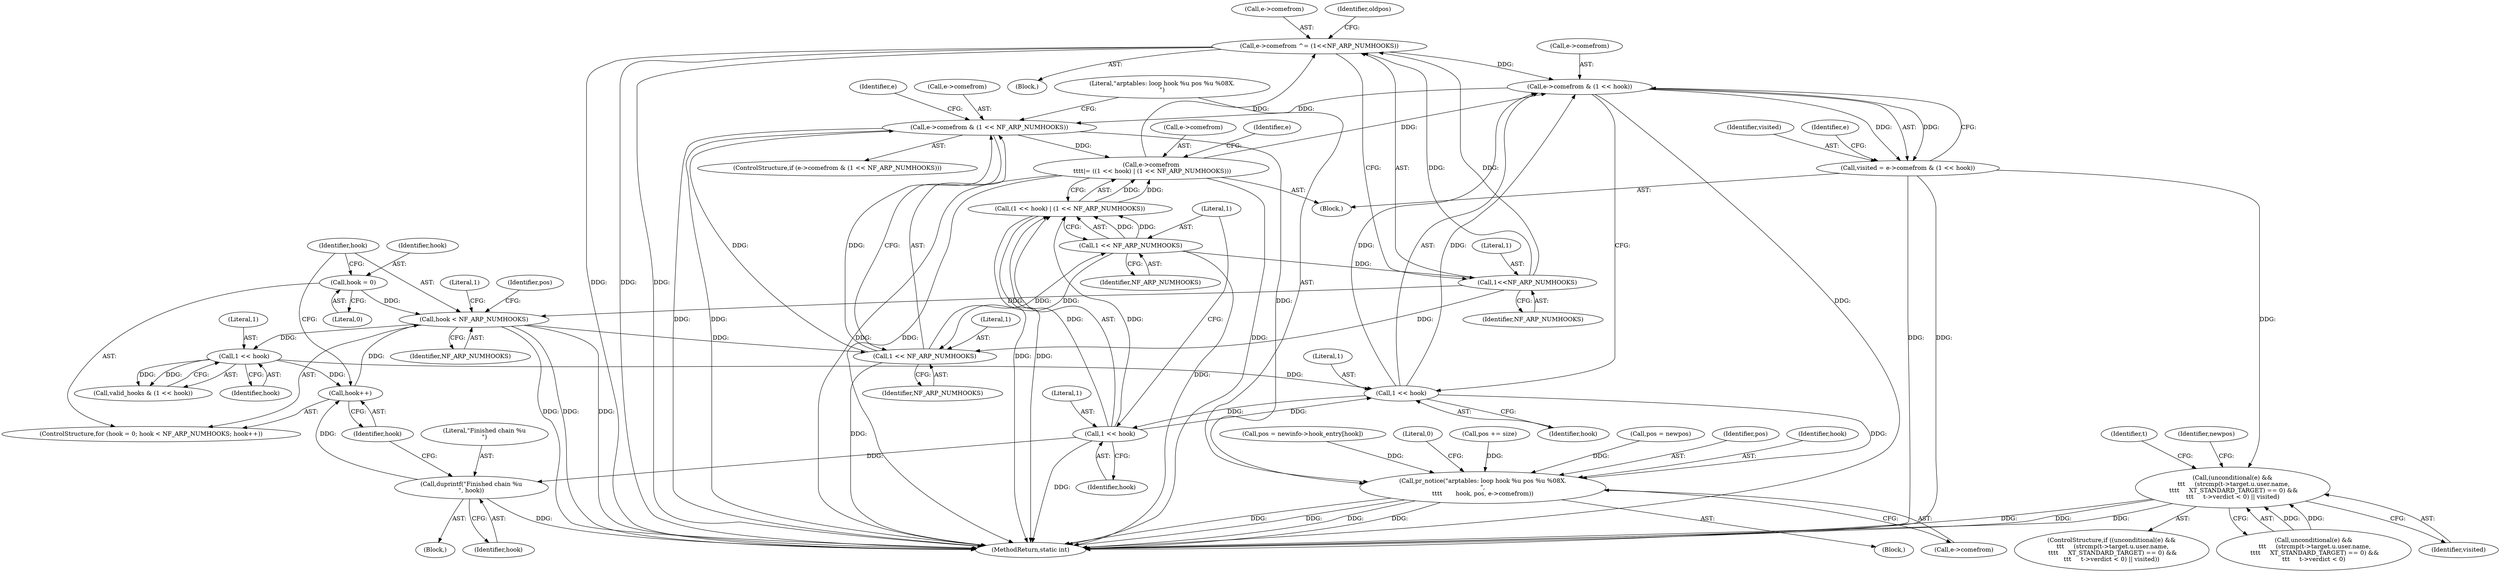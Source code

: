 digraph "0_linux_54d83fc74aa9ec72794373cb47432c5f7fb1a309_1@pointer" {
"1000264" [label="(Call,e->comefrom ^= (1<<NF_ARP_NUMHOOKS))"];
"1000192" [label="(Call,e->comefrom\n \t\t\t\t|= ((1 << hook) | (1 << NF_ARP_NUMHOOKS)))"];
"1000175" [label="(Call,e->comefrom & (1 << NF_ARP_NUMHOOKS))"];
"1000167" [label="(Call,e->comefrom & (1 << hook))"];
"1000264" [label="(Call,e->comefrom ^= (1<<NF_ARP_NUMHOOKS))"];
"1000268" [label="(Call,1<<NF_ARP_NUMHOOKS)"];
"1000200" [label="(Call,1 << NF_ARP_NUMHOOKS)"];
"1000179" [label="(Call,1 << NF_ARP_NUMHOOKS)"];
"1000118" [label="(Call,hook < NF_ARP_NUMHOOKS)"];
"1000121" [label="(Call,hook++)"];
"1000404" [label="(Call,duprintf(\"Finished chain %u\n\", hook))"];
"1000197" [label="(Call,1 << hook)"];
"1000171" [label="(Call,1 << hook)"];
"1000144" [label="(Call,1 << hook)"];
"1000115" [label="(Call,hook = 0)"];
"1000196" [label="(Call,(1 << hook) | (1 << NF_ARP_NUMHOOKS))"];
"1000165" [label="(Call,visited = e->comefrom & (1 << hook))"];
"1000204" [label="(Call,(unconditional(e) &&\n \t\t\t     (strcmp(t->target.u.user.name,\n \t\t\t\t     XT_STANDARD_TARGET) == 0) &&\n\t\t\t     t->verdict < 0) || visited)"];
"1000183" [label="(Call,pr_notice(\"arptables: loop hook %u pos %u %08X.\n\",\n\t\t\t\t       hook, pos, e->comefrom))"];
"1000203" [label="(ControlStructure,if ((unconditional(e) &&\n \t\t\t     (strcmp(t->target.u.user.name,\n \t\t\t\t     XT_STANDARD_TARGET) == 0) &&\n\t\t\t     t->verdict < 0) || visited))"];
"1000183" [label="(Call,pr_notice(\"arptables: loop hook %u pos %u %08X.\n\",\n\t\t\t\t       hook, pos, e->comefrom))"];
"1000408" [label="(Literal,1)"];
"1000174" [label="(ControlStructure,if (e->comefrom & (1 << NF_ARP_NUMHOOKS)))"];
"1000193" [label="(Call,e->comefrom)"];
"1000405" [label="(Literal,\"Finished chain %u\n\")"];
"1000335" [label="(Identifier,newpos)"];
"1000120" [label="(Identifier,NF_ARP_NUMHOOKS)"];
"1000197" [label="(Call,1 << hook)"];
"1000270" [label="(Identifier,NF_ARP_NUMHOOKS)"];
"1000142" [label="(Call,valid_hooks & (1 << hook))"];
"1000264" [label="(Call,e->comefrom ^= (1<<NF_ARP_NUMHOOKS))"];
"1000176" [label="(Call,e->comefrom)"];
"1000167" [label="(Call,e->comefrom & (1 << hook))"];
"1000173" [label="(Identifier,hook)"];
"1000205" [label="(Call,unconditional(e) &&\n \t\t\t     (strcmp(t->target.u.user.name,\n \t\t\t\t     XT_STANDARD_TARGET) == 0) &&\n\t\t\t     t->verdict < 0)"];
"1000239" [label="(Identifier,t)"];
"1000191" [label="(Literal,0)"];
"1000123" [label="(Block,)"];
"1000328" [label="(Call,pos += size)"];
"1000145" [label="(Literal,1)"];
"1000400" [label="(Call,pos = newpos)"];
"1000202" [label="(Identifier,NF_ARP_NUMHOOKS)"];
"1000207" [label="(Identifier,e)"];
"1000404" [label="(Call,duprintf(\"Finished chain %u\n\", hook))"];
"1000186" [label="(Identifier,pos)"];
"1000180" [label="(Literal,1)"];
"1000126" [label="(Identifier,pos)"];
"1000192" [label="(Call,e->comefrom\n \t\t\t\t|= ((1 << hook) | (1 << NF_ARP_NUMHOOKS)))"];
"1000175" [label="(Call,e->comefrom & (1 << NF_ARP_NUMHOOKS))"];
"1000204" [label="(Call,(unconditional(e) &&\n \t\t\t     (strcmp(t->target.u.user.name,\n \t\t\t\t     XT_STANDARD_TARGET) == 0) &&\n\t\t\t     t->verdict < 0) || visited)"];
"1000409" [label="(MethodReturn,static int)"];
"1000194" [label="(Identifier,e)"];
"1000172" [label="(Literal,1)"];
"1000116" [label="(Identifier,hook)"];
"1000185" [label="(Identifier,hook)"];
"1000125" [label="(Call,pos = newinfo->hook_entry[hook])"];
"1000198" [label="(Literal,1)"];
"1000184" [label="(Literal,\"arptables: loop hook %u pos %u %08X.\n\")"];
"1000201" [label="(Literal,1)"];
"1000166" [label="(Identifier,visited)"];
"1000406" [label="(Identifier,hook)"];
"1000200" [label="(Call,1 << NF_ARP_NUMHOOKS)"];
"1000144" [label="(Call,1 << hook)"];
"1000265" [label="(Call,e->comefrom)"];
"1000263" [label="(Block,)"];
"1000179" [label="(Call,1 << NF_ARP_NUMHOOKS)"];
"1000165" [label="(Call,visited = e->comefrom & (1 << hook))"];
"1000199" [label="(Identifier,hook)"];
"1000146" [label="(Identifier,hook)"];
"1000227" [label="(Identifier,visited)"];
"1000119" [label="(Identifier,hook)"];
"1000177" [label="(Identifier,e)"];
"1000115" [label="(Call,hook = 0)"];
"1000117" [label="(Literal,0)"];
"1000168" [label="(Call,e->comefrom)"];
"1000182" [label="(Block,)"];
"1000272" [label="(Identifier,oldpos)"];
"1000122" [label="(Identifier,hook)"];
"1000181" [label="(Identifier,NF_ARP_NUMHOOKS)"];
"1000156" [label="(Block,)"];
"1000269" [label="(Literal,1)"];
"1000121" [label="(Call,hook++)"];
"1000268" [label="(Call,1<<NF_ARP_NUMHOOKS)"];
"1000187" [label="(Call,e->comefrom)"];
"1000171" [label="(Call,1 << hook)"];
"1000114" [label="(ControlStructure,for (hook = 0; hook < NF_ARP_NUMHOOKS; hook++))"];
"1000118" [label="(Call,hook < NF_ARP_NUMHOOKS)"];
"1000196" [label="(Call,(1 << hook) | (1 << NF_ARP_NUMHOOKS))"];
"1000264" -> "1000263"  [label="AST: "];
"1000264" -> "1000268"  [label="CFG: "];
"1000265" -> "1000264"  [label="AST: "];
"1000268" -> "1000264"  [label="AST: "];
"1000272" -> "1000264"  [label="CFG: "];
"1000264" -> "1000409"  [label="DDG: "];
"1000264" -> "1000409"  [label="DDG: "];
"1000264" -> "1000409"  [label="DDG: "];
"1000264" -> "1000167"  [label="DDG: "];
"1000192" -> "1000264"  [label="DDG: "];
"1000268" -> "1000264"  [label="DDG: "];
"1000268" -> "1000264"  [label="DDG: "];
"1000192" -> "1000156"  [label="AST: "];
"1000192" -> "1000196"  [label="CFG: "];
"1000193" -> "1000192"  [label="AST: "];
"1000196" -> "1000192"  [label="AST: "];
"1000207" -> "1000192"  [label="CFG: "];
"1000192" -> "1000409"  [label="DDG: "];
"1000192" -> "1000409"  [label="DDG: "];
"1000192" -> "1000409"  [label="DDG: "];
"1000192" -> "1000167"  [label="DDG: "];
"1000175" -> "1000192"  [label="DDG: "];
"1000196" -> "1000192"  [label="DDG: "];
"1000196" -> "1000192"  [label="DDG: "];
"1000175" -> "1000174"  [label="AST: "];
"1000175" -> "1000179"  [label="CFG: "];
"1000176" -> "1000175"  [label="AST: "];
"1000179" -> "1000175"  [label="AST: "];
"1000184" -> "1000175"  [label="CFG: "];
"1000194" -> "1000175"  [label="CFG: "];
"1000175" -> "1000409"  [label="DDG: "];
"1000175" -> "1000409"  [label="DDG: "];
"1000167" -> "1000175"  [label="DDG: "];
"1000179" -> "1000175"  [label="DDG: "];
"1000179" -> "1000175"  [label="DDG: "];
"1000175" -> "1000183"  [label="DDG: "];
"1000167" -> "1000165"  [label="AST: "];
"1000167" -> "1000171"  [label="CFG: "];
"1000168" -> "1000167"  [label="AST: "];
"1000171" -> "1000167"  [label="AST: "];
"1000165" -> "1000167"  [label="CFG: "];
"1000167" -> "1000409"  [label="DDG: "];
"1000167" -> "1000165"  [label="DDG: "];
"1000167" -> "1000165"  [label="DDG: "];
"1000171" -> "1000167"  [label="DDG: "];
"1000171" -> "1000167"  [label="DDG: "];
"1000268" -> "1000270"  [label="CFG: "];
"1000269" -> "1000268"  [label="AST: "];
"1000270" -> "1000268"  [label="AST: "];
"1000268" -> "1000118"  [label="DDG: "];
"1000268" -> "1000179"  [label="DDG: "];
"1000200" -> "1000268"  [label="DDG: "];
"1000200" -> "1000196"  [label="AST: "];
"1000200" -> "1000202"  [label="CFG: "];
"1000201" -> "1000200"  [label="AST: "];
"1000202" -> "1000200"  [label="AST: "];
"1000196" -> "1000200"  [label="CFG: "];
"1000200" -> "1000409"  [label="DDG: "];
"1000200" -> "1000179"  [label="DDG: "];
"1000200" -> "1000196"  [label="DDG: "];
"1000200" -> "1000196"  [label="DDG: "];
"1000179" -> "1000200"  [label="DDG: "];
"1000179" -> "1000181"  [label="CFG: "];
"1000180" -> "1000179"  [label="AST: "];
"1000181" -> "1000179"  [label="AST: "];
"1000179" -> "1000409"  [label="DDG: "];
"1000118" -> "1000179"  [label="DDG: "];
"1000118" -> "1000114"  [label="AST: "];
"1000118" -> "1000120"  [label="CFG: "];
"1000119" -> "1000118"  [label="AST: "];
"1000120" -> "1000118"  [label="AST: "];
"1000126" -> "1000118"  [label="CFG: "];
"1000408" -> "1000118"  [label="CFG: "];
"1000118" -> "1000409"  [label="DDG: "];
"1000118" -> "1000409"  [label="DDG: "];
"1000118" -> "1000409"  [label="DDG: "];
"1000121" -> "1000118"  [label="DDG: "];
"1000115" -> "1000118"  [label="DDG: "];
"1000118" -> "1000144"  [label="DDG: "];
"1000121" -> "1000114"  [label="AST: "];
"1000121" -> "1000122"  [label="CFG: "];
"1000122" -> "1000121"  [label="AST: "];
"1000119" -> "1000121"  [label="CFG: "];
"1000404" -> "1000121"  [label="DDG: "];
"1000144" -> "1000121"  [label="DDG: "];
"1000404" -> "1000123"  [label="AST: "];
"1000404" -> "1000406"  [label="CFG: "];
"1000405" -> "1000404"  [label="AST: "];
"1000406" -> "1000404"  [label="AST: "];
"1000122" -> "1000404"  [label="CFG: "];
"1000404" -> "1000409"  [label="DDG: "];
"1000197" -> "1000404"  [label="DDG: "];
"1000197" -> "1000196"  [label="AST: "];
"1000197" -> "1000199"  [label="CFG: "];
"1000198" -> "1000197"  [label="AST: "];
"1000199" -> "1000197"  [label="AST: "];
"1000201" -> "1000197"  [label="CFG: "];
"1000197" -> "1000409"  [label="DDG: "];
"1000197" -> "1000171"  [label="DDG: "];
"1000197" -> "1000196"  [label="DDG: "];
"1000197" -> "1000196"  [label="DDG: "];
"1000171" -> "1000197"  [label="DDG: "];
"1000171" -> "1000173"  [label="CFG: "];
"1000172" -> "1000171"  [label="AST: "];
"1000173" -> "1000171"  [label="AST: "];
"1000144" -> "1000171"  [label="DDG: "];
"1000171" -> "1000183"  [label="DDG: "];
"1000144" -> "1000142"  [label="AST: "];
"1000144" -> "1000146"  [label="CFG: "];
"1000145" -> "1000144"  [label="AST: "];
"1000146" -> "1000144"  [label="AST: "];
"1000142" -> "1000144"  [label="CFG: "];
"1000144" -> "1000142"  [label="DDG: "];
"1000144" -> "1000142"  [label="DDG: "];
"1000115" -> "1000114"  [label="AST: "];
"1000115" -> "1000117"  [label="CFG: "];
"1000116" -> "1000115"  [label="AST: "];
"1000117" -> "1000115"  [label="AST: "];
"1000119" -> "1000115"  [label="CFG: "];
"1000196" -> "1000409"  [label="DDG: "];
"1000196" -> "1000409"  [label="DDG: "];
"1000165" -> "1000156"  [label="AST: "];
"1000166" -> "1000165"  [label="AST: "];
"1000177" -> "1000165"  [label="CFG: "];
"1000165" -> "1000409"  [label="DDG: "];
"1000165" -> "1000409"  [label="DDG: "];
"1000165" -> "1000204"  [label="DDG: "];
"1000204" -> "1000203"  [label="AST: "];
"1000204" -> "1000205"  [label="CFG: "];
"1000204" -> "1000227"  [label="CFG: "];
"1000205" -> "1000204"  [label="AST: "];
"1000227" -> "1000204"  [label="AST: "];
"1000239" -> "1000204"  [label="CFG: "];
"1000335" -> "1000204"  [label="CFG: "];
"1000204" -> "1000409"  [label="DDG: "];
"1000204" -> "1000409"  [label="DDG: "];
"1000204" -> "1000409"  [label="DDG: "];
"1000205" -> "1000204"  [label="DDG: "];
"1000205" -> "1000204"  [label="DDG: "];
"1000183" -> "1000182"  [label="AST: "];
"1000183" -> "1000187"  [label="CFG: "];
"1000184" -> "1000183"  [label="AST: "];
"1000185" -> "1000183"  [label="AST: "];
"1000186" -> "1000183"  [label="AST: "];
"1000187" -> "1000183"  [label="AST: "];
"1000191" -> "1000183"  [label="CFG: "];
"1000183" -> "1000409"  [label="DDG: "];
"1000183" -> "1000409"  [label="DDG: "];
"1000183" -> "1000409"  [label="DDG: "];
"1000183" -> "1000409"  [label="DDG: "];
"1000400" -> "1000183"  [label="DDG: "];
"1000328" -> "1000183"  [label="DDG: "];
"1000125" -> "1000183"  [label="DDG: "];
}
